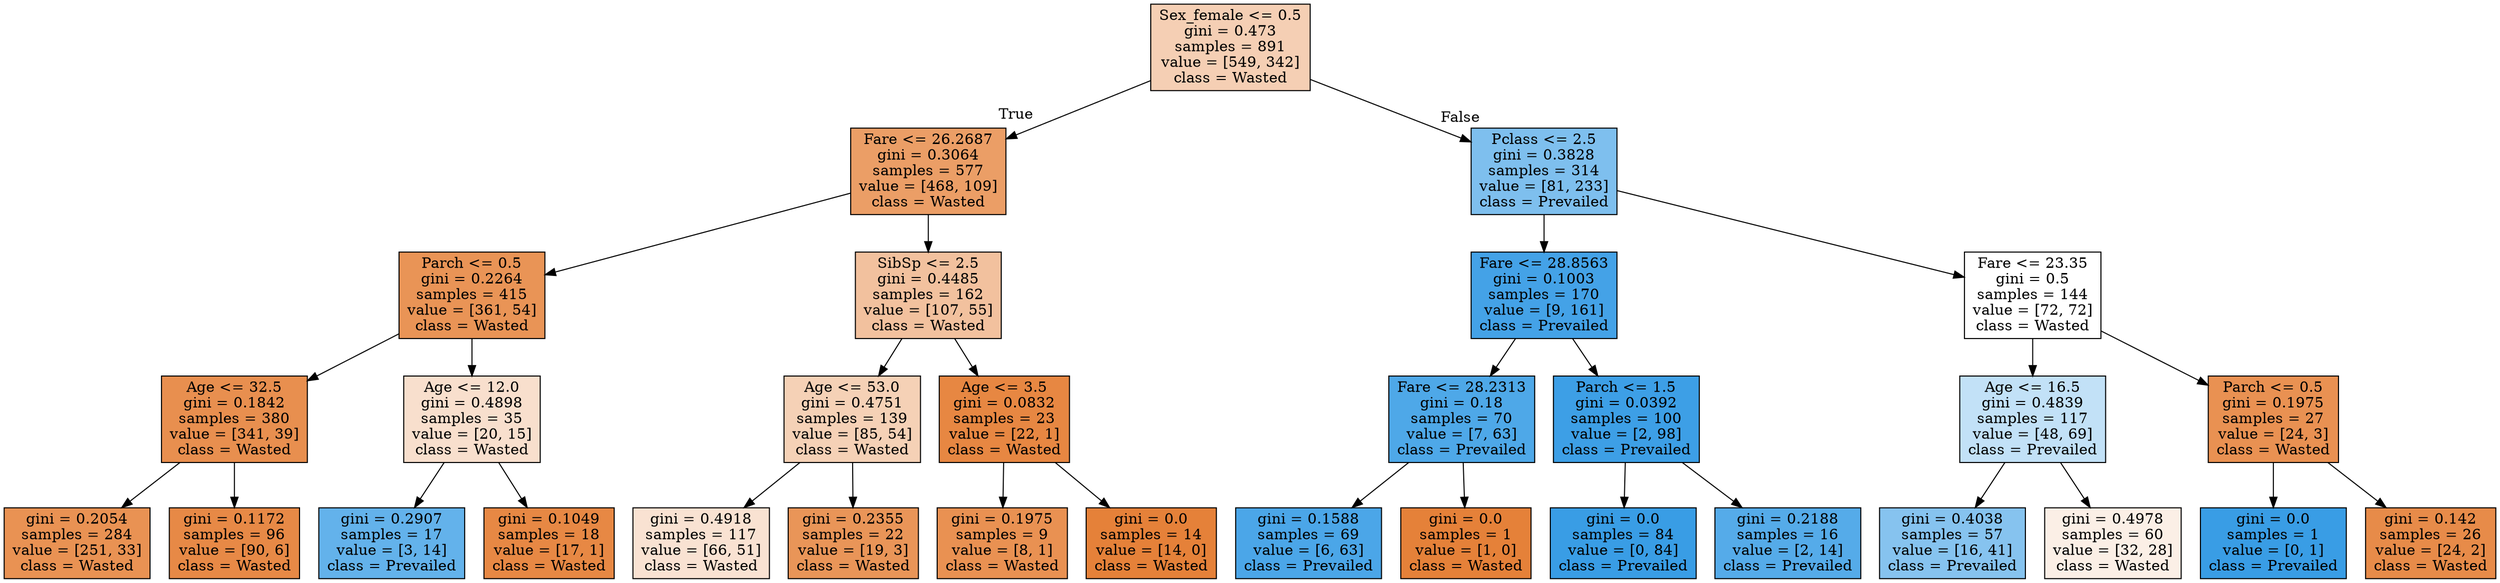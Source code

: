 digraph Tree {
node [shape=box, style="filled", color="black"] ;
graph [ranksep=equally, splines=polyline] ;
0 [label="Sex_female <= 0.5\ngini = 0.473\nsamples = 891\nvalue = [549, 342]\nclass = Wasted", fillcolor="#e5813960"] ;
1 [label="Fare <= 26.2687\ngini = 0.3064\nsamples = 577\nvalue = [468, 109]\nclass = Wasted", fillcolor="#e58139c4"] ;
0 -> 1 [labeldistance=2.5, labelangle=45, headlabel="True"] ;
2 [label="Parch <= 0.5\ngini = 0.2264\nsamples = 415\nvalue = [361, 54]\nclass = Wasted", fillcolor="#e58139d9"] ;
1 -> 2 ;
3 [label="Age <= 32.5\ngini = 0.1842\nsamples = 380\nvalue = [341, 39]\nclass = Wasted", fillcolor="#e58139e2"] ;
2 -> 3 ;
4 [label="gini = 0.2054\nsamples = 284\nvalue = [251, 33]\nclass = Wasted", fillcolor="#e58139dd"] ;
3 -> 4 ;
5 [label="gini = 0.1172\nsamples = 96\nvalue = [90, 6]\nclass = Wasted", fillcolor="#e58139ee"] ;
3 -> 5 ;
6 [label="Age <= 12.0\ngini = 0.4898\nsamples = 35\nvalue = [20, 15]\nclass = Wasted", fillcolor="#e5813940"] ;
2 -> 6 ;
7 [label="gini = 0.2907\nsamples = 17\nvalue = [3, 14]\nclass = Prevailed", fillcolor="#399de5c8"] ;
6 -> 7 ;
8 [label="gini = 0.1049\nsamples = 18\nvalue = [17, 1]\nclass = Wasted", fillcolor="#e58139f0"] ;
6 -> 8 ;
9 [label="SibSp <= 2.5\ngini = 0.4485\nsamples = 162\nvalue = [107, 55]\nclass = Wasted", fillcolor="#e581397c"] ;
1 -> 9 ;
10 [label="Age <= 53.0\ngini = 0.4751\nsamples = 139\nvalue = [85, 54]\nclass = Wasted", fillcolor="#e581395d"] ;
9 -> 10 ;
11 [label="gini = 0.4918\nsamples = 117\nvalue = [66, 51]\nclass = Wasted", fillcolor="#e581393a"] ;
10 -> 11 ;
12 [label="gini = 0.2355\nsamples = 22\nvalue = [19, 3]\nclass = Wasted", fillcolor="#e58139d7"] ;
10 -> 12 ;
13 [label="Age <= 3.5\ngini = 0.0832\nsamples = 23\nvalue = [22, 1]\nclass = Wasted", fillcolor="#e58139f3"] ;
9 -> 13 ;
14 [label="gini = 0.1975\nsamples = 9\nvalue = [8, 1]\nclass = Wasted", fillcolor="#e58139df"] ;
13 -> 14 ;
15 [label="gini = 0.0\nsamples = 14\nvalue = [14, 0]\nclass = Wasted", fillcolor="#e58139ff"] ;
13 -> 15 ;
16 [label="Pclass <= 2.5\ngini = 0.3828\nsamples = 314\nvalue = [81, 233]\nclass = Prevailed", fillcolor="#399de5a6"] ;
0 -> 16 [labeldistance=2.5, labelangle=-45, headlabel="False"] ;
17 [label="Fare <= 28.8563\ngini = 0.1003\nsamples = 170\nvalue = [9, 161]\nclass = Prevailed", fillcolor="#399de5f1"] ;
16 -> 17 ;
18 [label="Fare <= 28.2313\ngini = 0.18\nsamples = 70\nvalue = [7, 63]\nclass = Prevailed", fillcolor="#399de5e3"] ;
17 -> 18 ;
19 [label="gini = 0.1588\nsamples = 69\nvalue = [6, 63]\nclass = Prevailed", fillcolor="#399de5e7"] ;
18 -> 19 ;
20 [label="gini = 0.0\nsamples = 1\nvalue = [1, 0]\nclass = Wasted", fillcolor="#e58139ff"] ;
18 -> 20 ;
21 [label="Parch <= 1.5\ngini = 0.0392\nsamples = 100\nvalue = [2, 98]\nclass = Prevailed", fillcolor="#399de5fa"] ;
17 -> 21 ;
22 [label="gini = 0.0\nsamples = 84\nvalue = [0, 84]\nclass = Prevailed", fillcolor="#399de5ff"] ;
21 -> 22 ;
23 [label="gini = 0.2188\nsamples = 16\nvalue = [2, 14]\nclass = Prevailed", fillcolor="#399de5db"] ;
21 -> 23 ;
24 [label="Fare <= 23.35\ngini = 0.5\nsamples = 144\nvalue = [72, 72]\nclass = Wasted", fillcolor="#e5813900"] ;
16 -> 24 ;
25 [label="Age <= 16.5\ngini = 0.4839\nsamples = 117\nvalue = [48, 69]\nclass = Prevailed", fillcolor="#399de54e"] ;
24 -> 25 ;
26 [label="gini = 0.4038\nsamples = 57\nvalue = [16, 41]\nclass = Prevailed", fillcolor="#399de59b"] ;
25 -> 26 ;
27 [label="gini = 0.4978\nsamples = 60\nvalue = [32, 28]\nclass = Wasted", fillcolor="#e5813920"] ;
25 -> 27 ;
28 [label="Parch <= 0.5\ngini = 0.1975\nsamples = 27\nvalue = [24, 3]\nclass = Wasted", fillcolor="#e58139df"] ;
24 -> 28 ;
29 [label="gini = 0.0\nsamples = 1\nvalue = [0, 1]\nclass = Prevailed", fillcolor="#399de5ff"] ;
28 -> 29 ;
30 [label="gini = 0.142\nsamples = 26\nvalue = [24, 2]\nclass = Wasted", fillcolor="#e58139ea"] ;
28 -> 30 ;
{rank=same ; 0} ;
{rank=same ; 1; 16} ;
{rank=same ; 2; 9; 17; 24} ;
{rank=same ; 3; 6; 10; 13; 18; 21; 25; 28} ;
{rank=same ; 4; 5; 7; 8; 11; 12; 14; 15; 19; 20; 22; 23; 26; 27; 29; 30} ;
}